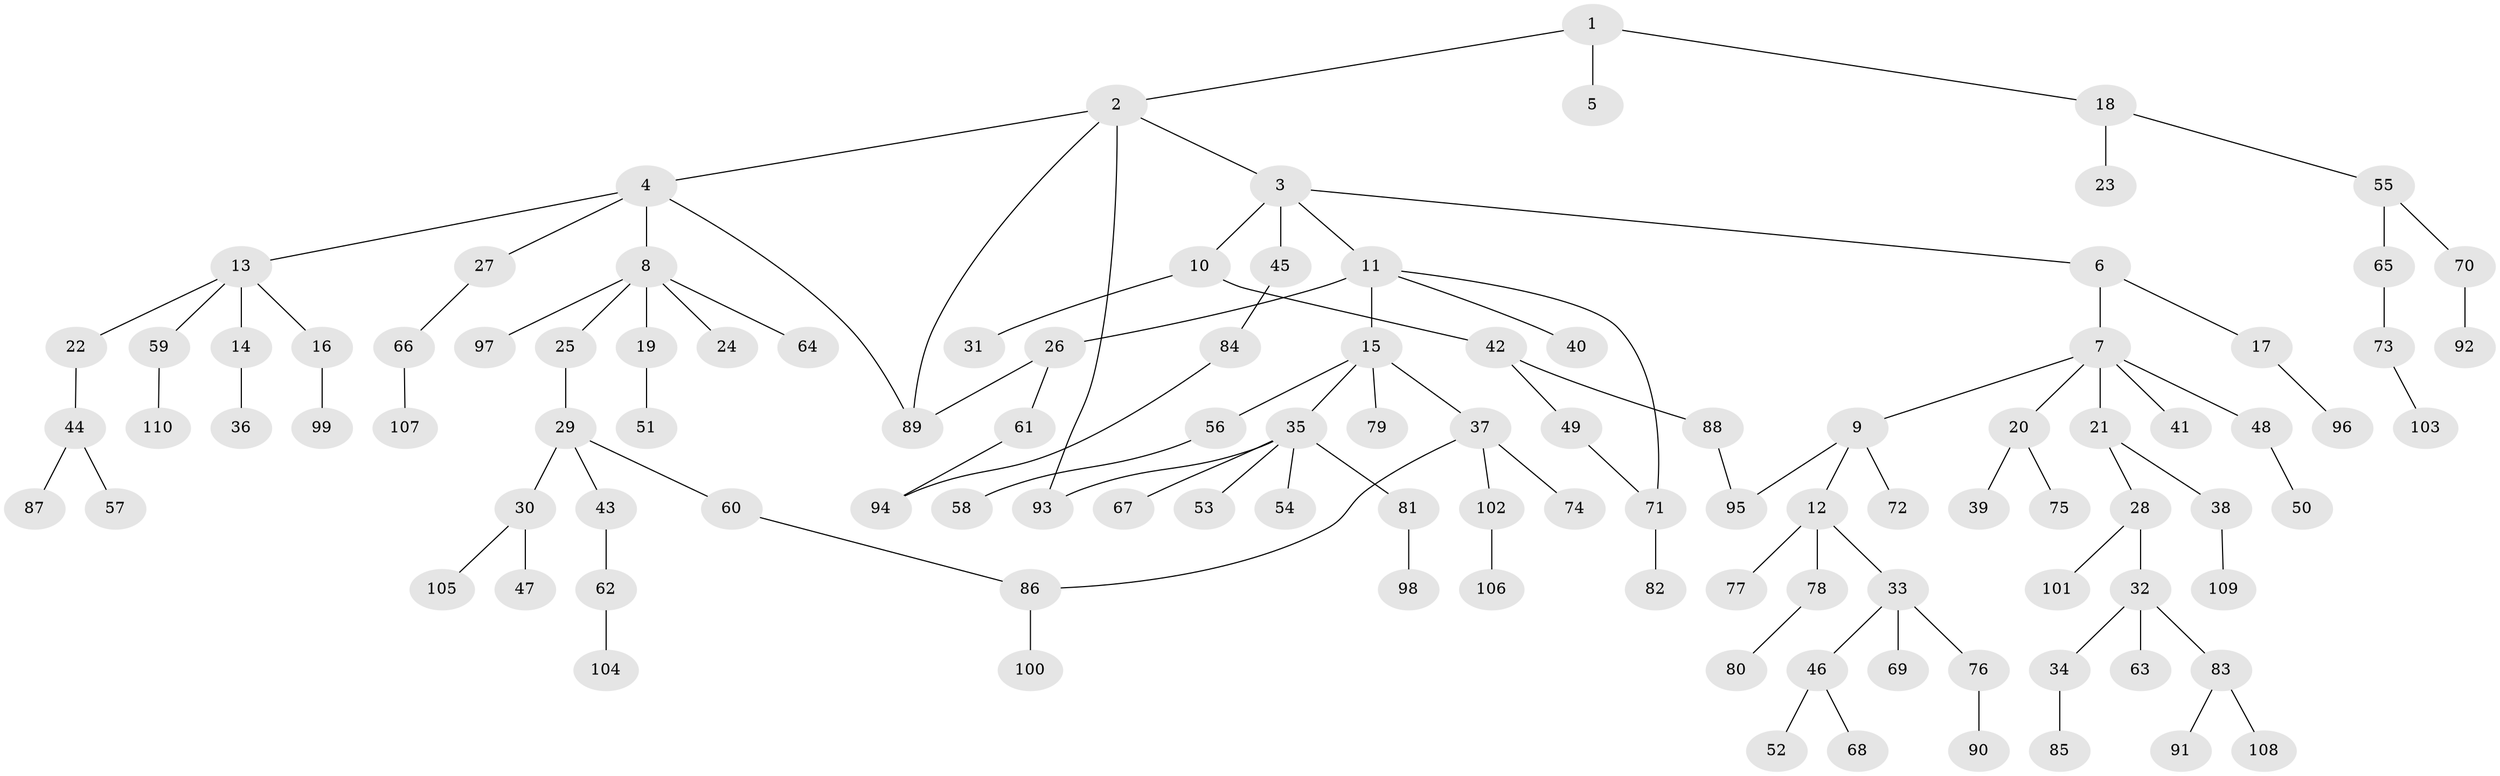 // Generated by graph-tools (version 1.1) at 2025/49/03/09/25 03:49:23]
// undirected, 110 vertices, 116 edges
graph export_dot {
graph [start="1"]
  node [color=gray90,style=filled];
  1;
  2;
  3;
  4;
  5;
  6;
  7;
  8;
  9;
  10;
  11;
  12;
  13;
  14;
  15;
  16;
  17;
  18;
  19;
  20;
  21;
  22;
  23;
  24;
  25;
  26;
  27;
  28;
  29;
  30;
  31;
  32;
  33;
  34;
  35;
  36;
  37;
  38;
  39;
  40;
  41;
  42;
  43;
  44;
  45;
  46;
  47;
  48;
  49;
  50;
  51;
  52;
  53;
  54;
  55;
  56;
  57;
  58;
  59;
  60;
  61;
  62;
  63;
  64;
  65;
  66;
  67;
  68;
  69;
  70;
  71;
  72;
  73;
  74;
  75;
  76;
  77;
  78;
  79;
  80;
  81;
  82;
  83;
  84;
  85;
  86;
  87;
  88;
  89;
  90;
  91;
  92;
  93;
  94;
  95;
  96;
  97;
  98;
  99;
  100;
  101;
  102;
  103;
  104;
  105;
  106;
  107;
  108;
  109;
  110;
  1 -- 2;
  1 -- 5;
  1 -- 18;
  2 -- 3;
  2 -- 4;
  2 -- 93;
  2 -- 89;
  3 -- 6;
  3 -- 10;
  3 -- 11;
  3 -- 45;
  4 -- 8;
  4 -- 13;
  4 -- 27;
  4 -- 89;
  6 -- 7;
  6 -- 17;
  7 -- 9;
  7 -- 20;
  7 -- 21;
  7 -- 41;
  7 -- 48;
  8 -- 19;
  8 -- 24;
  8 -- 25;
  8 -- 64;
  8 -- 97;
  9 -- 12;
  9 -- 72;
  9 -- 95;
  10 -- 31;
  10 -- 42;
  11 -- 15;
  11 -- 26;
  11 -- 40;
  11 -- 71;
  12 -- 33;
  12 -- 77;
  12 -- 78;
  13 -- 14;
  13 -- 16;
  13 -- 22;
  13 -- 59;
  14 -- 36;
  15 -- 35;
  15 -- 37;
  15 -- 56;
  15 -- 79;
  16 -- 99;
  17 -- 96;
  18 -- 23;
  18 -- 55;
  19 -- 51;
  20 -- 39;
  20 -- 75;
  21 -- 28;
  21 -- 38;
  22 -- 44;
  25 -- 29;
  26 -- 61;
  26 -- 89;
  27 -- 66;
  28 -- 32;
  28 -- 101;
  29 -- 30;
  29 -- 43;
  29 -- 60;
  30 -- 47;
  30 -- 105;
  32 -- 34;
  32 -- 63;
  32 -- 83;
  33 -- 46;
  33 -- 69;
  33 -- 76;
  34 -- 85;
  35 -- 53;
  35 -- 54;
  35 -- 67;
  35 -- 81;
  35 -- 93;
  37 -- 74;
  37 -- 86;
  37 -- 102;
  38 -- 109;
  42 -- 49;
  42 -- 88;
  43 -- 62;
  44 -- 57;
  44 -- 87;
  45 -- 84;
  46 -- 52;
  46 -- 68;
  48 -- 50;
  49 -- 71;
  55 -- 65;
  55 -- 70;
  56 -- 58;
  59 -- 110;
  60 -- 86;
  61 -- 94;
  62 -- 104;
  65 -- 73;
  66 -- 107;
  70 -- 92;
  71 -- 82;
  73 -- 103;
  76 -- 90;
  78 -- 80;
  81 -- 98;
  83 -- 91;
  83 -- 108;
  84 -- 94;
  86 -- 100;
  88 -- 95;
  102 -- 106;
}

